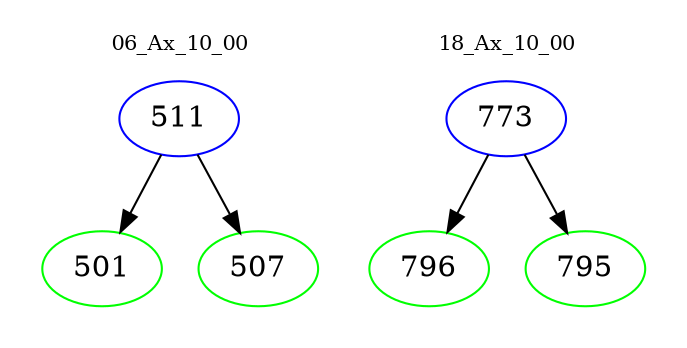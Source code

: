 digraph{
subgraph cluster_0 {
color = white
label = "06_Ax_10_00";
fontsize=10;
T0_511 [label="511", color="blue"]
T0_511 -> T0_501 [color="black"]
T0_501 [label="501", color="green"]
T0_511 -> T0_507 [color="black"]
T0_507 [label="507", color="green"]
}
subgraph cluster_1 {
color = white
label = "18_Ax_10_00";
fontsize=10;
T1_773 [label="773", color="blue"]
T1_773 -> T1_796 [color="black"]
T1_796 [label="796", color="green"]
T1_773 -> T1_795 [color="black"]
T1_795 [label="795", color="green"]
}
}
